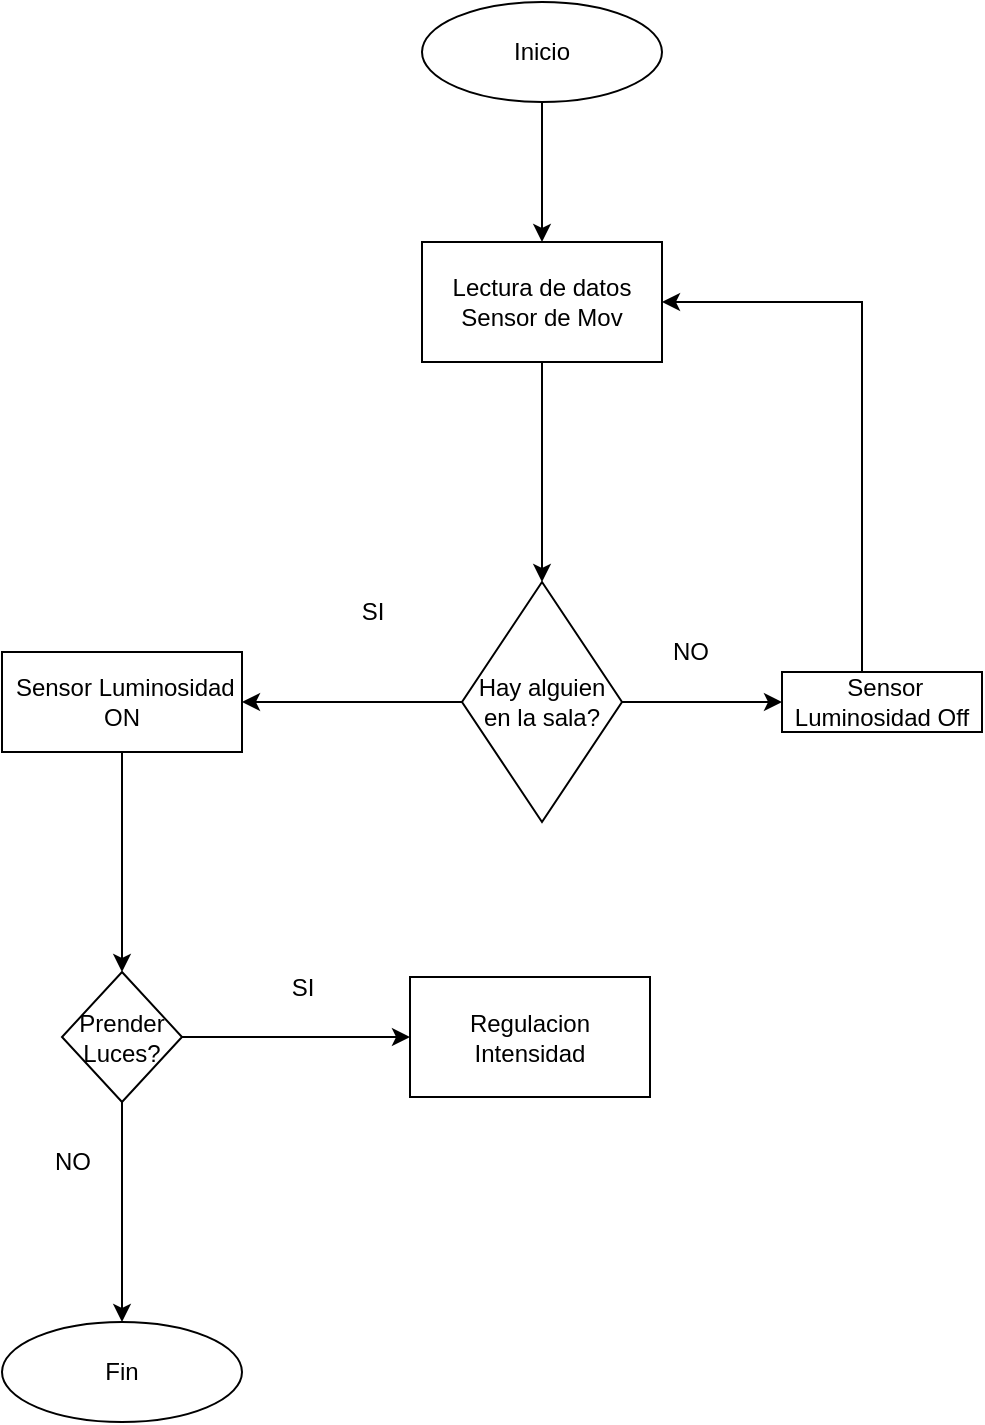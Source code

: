 <mxfile version="28.1.1">
  <diagram name="Página-1" id="KcSvIUdmEN8ScOhI-rPm">
    <mxGraphModel dx="1042" dy="527" grid="1" gridSize="10" guides="1" tooltips="1" connect="1" arrows="1" fold="1" page="1" pageScale="1" pageWidth="827" pageHeight="1169" math="0" shadow="0">
      <root>
        <mxCell id="0" />
        <mxCell id="1" parent="0" />
        <mxCell id="xy5n8G1pJrpaB1OT9_6e-13" style="edgeStyle=orthogonalEdgeStyle;rounded=0;orthogonalLoop=1;jettySize=auto;html=1;" parent="1" source="xy5n8G1pJrpaB1OT9_6e-3" target="xy5n8G1pJrpaB1OT9_6e-12" edge="1">
          <mxGeometry relative="1" as="geometry" />
        </mxCell>
        <mxCell id="xy5n8G1pJrpaB1OT9_6e-3" value="Inicio" style="ellipse;whiteSpace=wrap;html=1;" parent="1" vertex="1">
          <mxGeometry x="300" y="20" width="120" height="50" as="geometry" />
        </mxCell>
        <mxCell id="xy5n8G1pJrpaB1OT9_6e-25" style="edgeStyle=orthogonalEdgeStyle;rounded=0;orthogonalLoop=1;jettySize=auto;html=1;entryX=0.5;entryY=0;entryDx=0;entryDy=0;" parent="1" source="xy5n8G1pJrpaB1OT9_6e-6" target="xy5n8G1pJrpaB1OT9_6e-37" edge="1">
          <mxGeometry relative="1" as="geometry">
            <mxPoint x="155" y="450" as="targetPoint" />
          </mxGeometry>
        </mxCell>
        <mxCell id="xy5n8G1pJrpaB1OT9_6e-6" value="&amp;nbsp;Sensor Luminosidad ON" style="rounded=0;whiteSpace=wrap;html=1;" parent="1" vertex="1">
          <mxGeometry x="90" y="345" width="120" height="50" as="geometry" />
        </mxCell>
        <mxCell id="xy5n8G1pJrpaB1OT9_6e-18" style="edgeStyle=orthogonalEdgeStyle;rounded=0;orthogonalLoop=1;jettySize=auto;html=1;exitX=0.5;exitY=1;exitDx=0;exitDy=0;entryX=0.5;entryY=0;entryDx=0;entryDy=0;" parent="1" source="xy5n8G1pJrpaB1OT9_6e-12" target="xy5n8G1pJrpaB1OT9_6e-15" edge="1">
          <mxGeometry relative="1" as="geometry" />
        </mxCell>
        <mxCell id="xy5n8G1pJrpaB1OT9_6e-12" value="Lectura de datos Sensor de Mov" style="rounded=0;whiteSpace=wrap;html=1;" parent="1" vertex="1">
          <mxGeometry x="300" y="140" width="120" height="60" as="geometry" />
        </mxCell>
        <mxCell id="xy5n8G1pJrpaB1OT9_6e-21" style="edgeStyle=orthogonalEdgeStyle;rounded=0;orthogonalLoop=1;jettySize=auto;html=1;exitX=0;exitY=0.5;exitDx=0;exitDy=0;entryX=1;entryY=0.5;entryDx=0;entryDy=0;" parent="1" source="xy5n8G1pJrpaB1OT9_6e-15" target="xy5n8G1pJrpaB1OT9_6e-6" edge="1">
          <mxGeometry relative="1" as="geometry" />
        </mxCell>
        <mxCell id="xy5n8G1pJrpaB1OT9_6e-35" style="edgeStyle=orthogonalEdgeStyle;rounded=0;orthogonalLoop=1;jettySize=auto;html=1;exitX=1;exitY=0.5;exitDx=0;exitDy=0;entryX=0;entryY=0.5;entryDx=0;entryDy=0;" parent="1" source="xy5n8G1pJrpaB1OT9_6e-15" target="xy5n8G1pJrpaB1OT9_6e-29" edge="1">
          <mxGeometry relative="1" as="geometry" />
        </mxCell>
        <mxCell id="xy5n8G1pJrpaB1OT9_6e-15" value="Hay alguien en la sala?" style="rhombus;whiteSpace=wrap;html=1;" parent="1" vertex="1">
          <mxGeometry x="320" y="310" width="80" height="120" as="geometry" />
        </mxCell>
        <mxCell id="xy5n8G1pJrpaB1OT9_6e-19" value="SI" style="text;html=1;align=center;verticalAlign=middle;resizable=0;points=[];autosize=1;strokeColor=none;fillColor=none;" parent="1" vertex="1">
          <mxGeometry x="260" y="310" width="30" height="30" as="geometry" />
        </mxCell>
        <mxCell id="xy5n8G1pJrpaB1OT9_6e-20" value="NO" style="text;html=1;align=center;verticalAlign=middle;resizable=0;points=[];autosize=1;strokeColor=none;fillColor=none;" parent="1" vertex="1">
          <mxGeometry x="413.5" y="330" width="40" height="30" as="geometry" />
        </mxCell>
        <mxCell id="xy5n8G1pJrpaB1OT9_6e-26" value="NO" style="text;html=1;align=center;verticalAlign=middle;resizable=0;points=[];autosize=1;strokeColor=none;fillColor=none;" parent="1" vertex="1">
          <mxGeometry x="105" y="585" width="40" height="30" as="geometry" />
        </mxCell>
        <mxCell id="xy5n8G1pJrpaB1OT9_6e-36" style="edgeStyle=orthogonalEdgeStyle;rounded=0;orthogonalLoop=1;jettySize=auto;html=1;entryX=1;entryY=0.5;entryDx=0;entryDy=0;" parent="1" source="xy5n8G1pJrpaB1OT9_6e-29" target="xy5n8G1pJrpaB1OT9_6e-12" edge="1">
          <mxGeometry relative="1" as="geometry">
            <Array as="points">
              <mxPoint x="520" y="170" />
            </Array>
          </mxGeometry>
        </mxCell>
        <mxCell id="xy5n8G1pJrpaB1OT9_6e-29" value="&amp;nbsp;Sensor Luminosidad Off" style="rounded=0;whiteSpace=wrap;html=1;" parent="1" vertex="1">
          <mxGeometry x="480" y="355" width="100" height="30" as="geometry" />
        </mxCell>
        <mxCell id="xy5n8G1pJrpaB1OT9_6e-33" value="Fin" style="ellipse;whiteSpace=wrap;html=1;" parent="1" vertex="1">
          <mxGeometry x="90" y="680" width="120" height="50" as="geometry" />
        </mxCell>
        <mxCell id="xy5n8G1pJrpaB1OT9_6e-38" style="edgeStyle=orthogonalEdgeStyle;rounded=0;orthogonalLoop=1;jettySize=auto;html=1;entryX=0.5;entryY=0;entryDx=0;entryDy=0;" parent="1" source="xy5n8G1pJrpaB1OT9_6e-37" target="xy5n8G1pJrpaB1OT9_6e-33" edge="1">
          <mxGeometry relative="1" as="geometry" />
        </mxCell>
        <mxCell id="xy5n8G1pJrpaB1OT9_6e-40" style="edgeStyle=orthogonalEdgeStyle;rounded=0;orthogonalLoop=1;jettySize=auto;html=1;entryX=0;entryY=0.5;entryDx=0;entryDy=0;" parent="1" source="xy5n8G1pJrpaB1OT9_6e-37" target="xy5n8G1pJrpaB1OT9_6e-39" edge="1">
          <mxGeometry relative="1" as="geometry" />
        </mxCell>
        <mxCell id="xy5n8G1pJrpaB1OT9_6e-37" value="Prender Luces?" style="rhombus;whiteSpace=wrap;html=1;" parent="1" vertex="1">
          <mxGeometry x="120" y="505" width="60" height="65" as="geometry" />
        </mxCell>
        <mxCell id="xy5n8G1pJrpaB1OT9_6e-39" value="Regulacion Intensidad" style="rounded=0;whiteSpace=wrap;html=1;" parent="1" vertex="1">
          <mxGeometry x="294" y="507.5" width="120" height="60" as="geometry" />
        </mxCell>
        <mxCell id="xy5n8G1pJrpaB1OT9_6e-41" value="SI" style="text;html=1;align=center;verticalAlign=middle;resizable=0;points=[];autosize=1;strokeColor=none;fillColor=none;" parent="1" vertex="1">
          <mxGeometry x="225" y="498" width="30" height="30" as="geometry" />
        </mxCell>
      </root>
    </mxGraphModel>
  </diagram>
</mxfile>
